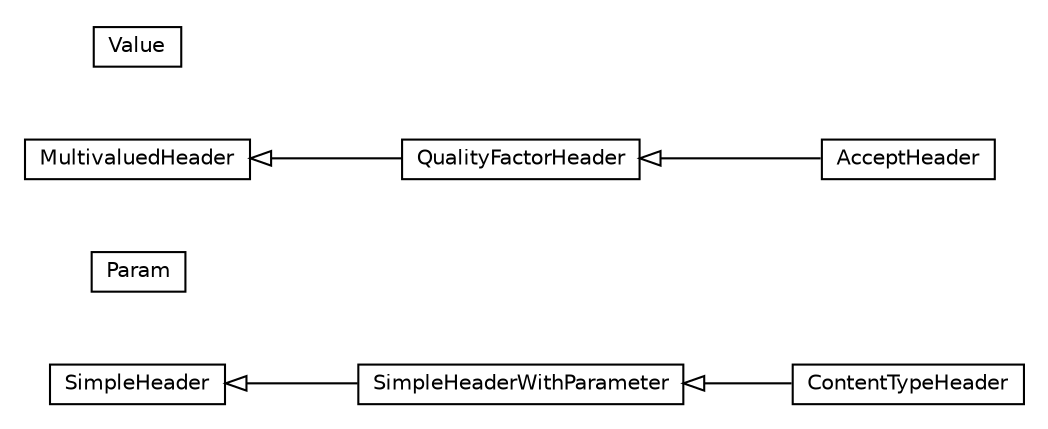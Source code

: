 #!/usr/local/bin/dot
#
# Class diagram 
# Generated by UMLGraph version R5_6-24-gf6e263 (http://www.umlgraph.org/)
#

digraph G {
	edge [fontname="Helvetica",fontsize=10,labelfontname="Helvetica",labelfontsize=10];
	node [fontname="Helvetica",fontsize=10,shape=plaintext];
	nodesep=0.25;
	ranksep=0.5;
	rankdir=LR;
	// org.turbogwt.net.http.client.header.SimpleHeaderWithParameter
	c166 [label=<<table title="org.turbogwt.net.http.client.header.SimpleHeaderWithParameter" border="0" cellborder="1" cellspacing="0" cellpadding="2" port="p" href="./SimpleHeaderWithParameter.html">
		<tr><td><table border="0" cellspacing="0" cellpadding="1">
<tr><td align="center" balign="center"> SimpleHeaderWithParameter </td></tr>
		</table></td></tr>
		</table>>, URL="./SimpleHeaderWithParameter.html", fontname="Helvetica", fontcolor="black", fontsize=10.0];
	// org.turbogwt.net.http.client.header.SimpleHeaderWithParameter.Param
	c167 [label=<<table title="org.turbogwt.net.http.client.header.SimpleHeaderWithParameter.Param" border="0" cellborder="1" cellspacing="0" cellpadding="2" port="p" href="./SimpleHeaderWithParameter.Param.html">
		<tr><td><table border="0" cellspacing="0" cellpadding="1">
<tr><td align="center" balign="center"> Param </td></tr>
		</table></td></tr>
		</table>>, URL="./SimpleHeaderWithParameter.Param.html", fontname="Helvetica", fontcolor="black", fontsize=10.0];
	// org.turbogwt.net.http.client.header.SimpleHeader
	c168 [label=<<table title="org.turbogwt.net.http.client.header.SimpleHeader" border="0" cellborder="1" cellspacing="0" cellpadding="2" port="p" href="./SimpleHeader.html">
		<tr><td><table border="0" cellspacing="0" cellpadding="1">
<tr><td align="center" balign="center"> SimpleHeader </td></tr>
		</table></td></tr>
		</table>>, URL="./SimpleHeader.html", fontname="Helvetica", fontcolor="black", fontsize=10.0];
	// org.turbogwt.net.http.client.header.MultivaluedHeader
	c169 [label=<<table title="org.turbogwt.net.http.client.header.MultivaluedHeader" border="0" cellborder="1" cellspacing="0" cellpadding="2" port="p" href="./MultivaluedHeader.html">
		<tr><td><table border="0" cellspacing="0" cellpadding="1">
<tr><td align="center" balign="center"> MultivaluedHeader </td></tr>
		</table></td></tr>
		</table>>, URL="./MultivaluedHeader.html", fontname="Helvetica", fontcolor="black", fontsize=10.0];
	// org.turbogwt.net.http.client.header.AcceptHeader
	c170 [label=<<table title="org.turbogwt.net.http.client.header.AcceptHeader" border="0" cellborder="1" cellspacing="0" cellpadding="2" port="p" href="./AcceptHeader.html">
		<tr><td><table border="0" cellspacing="0" cellpadding="1">
<tr><td align="center" balign="center"> AcceptHeader </td></tr>
		</table></td></tr>
		</table>>, URL="./AcceptHeader.html", fontname="Helvetica", fontcolor="black", fontsize=10.0];
	// org.turbogwt.net.http.client.header.ContentTypeHeader
	c171 [label=<<table title="org.turbogwt.net.http.client.header.ContentTypeHeader" border="0" cellborder="1" cellspacing="0" cellpadding="2" port="p" href="./ContentTypeHeader.html">
		<tr><td><table border="0" cellspacing="0" cellpadding="1">
<tr><td align="center" balign="center"> ContentTypeHeader </td></tr>
		</table></td></tr>
		</table>>, URL="./ContentTypeHeader.html", fontname="Helvetica", fontcolor="black", fontsize=10.0];
	// org.turbogwt.net.http.client.header.QualityFactorHeader
	c172 [label=<<table title="org.turbogwt.net.http.client.header.QualityFactorHeader" border="0" cellborder="1" cellspacing="0" cellpadding="2" port="p" href="./QualityFactorHeader.html">
		<tr><td><table border="0" cellspacing="0" cellpadding="1">
<tr><td align="center" balign="center"> QualityFactorHeader </td></tr>
		</table></td></tr>
		</table>>, URL="./QualityFactorHeader.html", fontname="Helvetica", fontcolor="black", fontsize=10.0];
	// org.turbogwt.net.http.client.header.QualityFactorHeader.Value
	c173 [label=<<table title="org.turbogwt.net.http.client.header.QualityFactorHeader.Value" border="0" cellborder="1" cellspacing="0" cellpadding="2" port="p" href="./QualityFactorHeader.Value.html">
		<tr><td><table border="0" cellspacing="0" cellpadding="1">
<tr><td align="center" balign="center"> Value </td></tr>
		</table></td></tr>
		</table>>, URL="./QualityFactorHeader.Value.html", fontname="Helvetica", fontcolor="black", fontsize=10.0];
	//org.turbogwt.net.http.client.header.SimpleHeaderWithParameter extends org.turbogwt.net.http.client.header.SimpleHeader
	c168:p -> c166:p [dir=back,arrowtail=empty];
	//org.turbogwt.net.http.client.header.AcceptHeader extends org.turbogwt.net.http.client.header.QualityFactorHeader
	c172:p -> c170:p [dir=back,arrowtail=empty];
	//org.turbogwt.net.http.client.header.ContentTypeHeader extends org.turbogwt.net.http.client.header.SimpleHeaderWithParameter
	c166:p -> c171:p [dir=back,arrowtail=empty];
	//org.turbogwt.net.http.client.header.QualityFactorHeader extends org.turbogwt.net.http.client.header.MultivaluedHeader
	c169:p -> c172:p [dir=back,arrowtail=empty];
}

